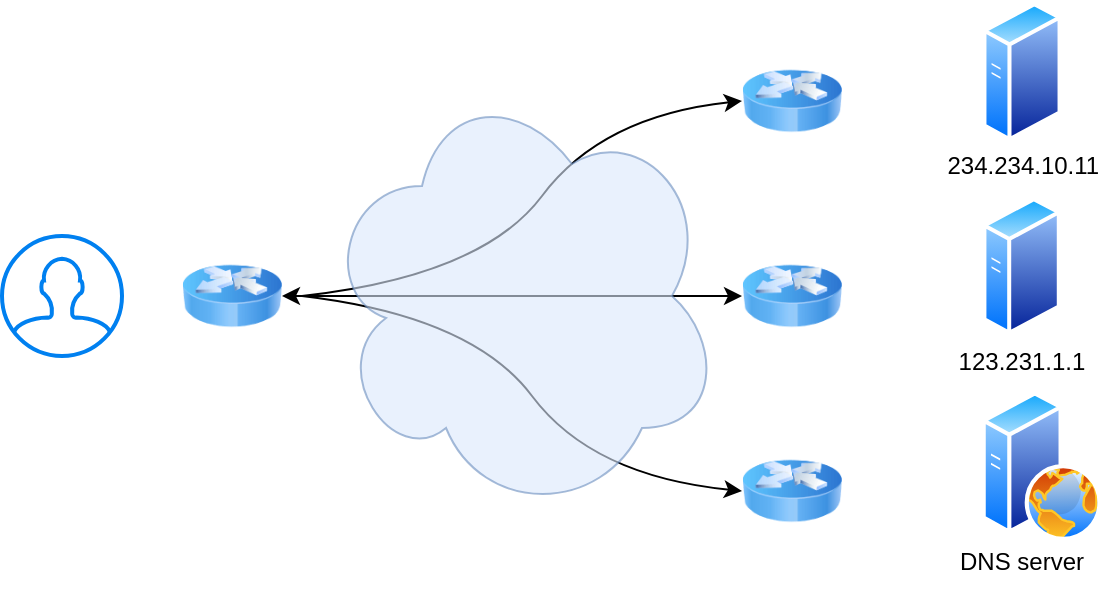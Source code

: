 <mxfile version="20.8.15" type="github">
  <diagram name="Page-1" id="aOqY3RQtG3yumGvtpEk2">
    <mxGraphModel dx="1160" dy="2036" grid="1" gridSize="10" guides="1" tooltips="1" connect="1" arrows="1" fold="1" page="1" pageScale="1" pageWidth="850" pageHeight="1100" math="0" shadow="0">
      <root>
        <mxCell id="0" />
        <mxCell id="1" parent="0" />
        <mxCell id="rW9P9c8KnCAy5u38_Pi6-2" value="" style="aspect=fixed;perimeter=ellipsePerimeter;html=1;align=center;shadow=0;dashed=0;spacingTop=3;image;image=img/lib/active_directory/generic_server.svg;" vertex="1" parent="1">
          <mxGeometry x="600.2" y="-930" width="39.2" height="70" as="geometry" />
        </mxCell>
        <mxCell id="rW9P9c8KnCAy5u38_Pi6-5" value="123.231.1.1" style="text;html=1;strokeColor=none;fillColor=none;align=center;verticalAlign=middle;whiteSpace=wrap;rounded=0;" vertex="1" parent="1">
          <mxGeometry x="580.0" y="-862.5" width="80" height="30" as="geometry" />
        </mxCell>
        <mxCell id="rW9P9c8KnCAy5u38_Pi6-6" value="" style="aspect=fixed;perimeter=ellipsePerimeter;html=1;align=center;shadow=0;dashed=0;spacingTop=3;image;image=img/lib/active_directory/web_server.svg;" vertex="1" parent="1">
          <mxGeometry x="599.8" y="-832.5" width="60" height="75" as="geometry" />
        </mxCell>
        <mxCell id="rW9P9c8KnCAy5u38_Pi6-7" value="DNS server" style="text;html=1;strokeColor=none;fillColor=none;align=center;verticalAlign=middle;whiteSpace=wrap;rounded=0;" vertex="1" parent="1">
          <mxGeometry x="580.0" y="-762.5" width="80" height="30" as="geometry" />
        </mxCell>
        <mxCell id="rW9P9c8KnCAy5u38_Pi6-8" value="" style="html=1;verticalLabelPosition=bottom;align=center;labelBackgroundColor=#ffffff;verticalAlign=top;strokeWidth=2;strokeColor=#0080F0;shadow=0;dashed=0;shape=mxgraph.ios7.icons.user;" vertex="1" parent="1">
          <mxGeometry x="110" y="-910" width="60" height="60" as="geometry" />
        </mxCell>
        <mxCell id="rW9P9c8KnCAy5u38_Pi6-9" value="" style="aspect=fixed;perimeter=ellipsePerimeter;html=1;align=center;shadow=0;dashed=0;spacingTop=3;image;image=img/lib/active_directory/generic_server.svg;" vertex="1" parent="1">
          <mxGeometry x="600.2" y="-1027.5" width="39.6" height="70.71" as="geometry" />
        </mxCell>
        <mxCell id="rW9P9c8KnCAy5u38_Pi6-10" value="&amp;nbsp;234.234.10.11" style="text;html=1;strokeColor=none;fillColor=none;align=center;verticalAlign=middle;whiteSpace=wrap;rounded=0;" vertex="1" parent="1">
          <mxGeometry x="579.4" y="-960" width="80" height="30" as="geometry" />
        </mxCell>
        <mxCell id="rW9P9c8KnCAy5u38_Pi6-11" value="" style="image;html=1;image=img/lib/clip_art/networking/Router_Icon_128x128.png" vertex="1" parent="1">
          <mxGeometry x="200" y="-915" width="50" height="70" as="geometry" />
        </mxCell>
        <mxCell id="rW9P9c8KnCAy5u38_Pi6-12" value="" style="image;html=1;image=img/lib/clip_art/networking/Router_Icon_128x128.png" vertex="1" parent="1">
          <mxGeometry x="480" y="-1012.5" width="50" height="70" as="geometry" />
        </mxCell>
        <mxCell id="rW9P9c8KnCAy5u38_Pi6-13" value="" style="image;html=1;image=img/lib/clip_art/networking/Router_Icon_128x128.png" vertex="1" parent="1">
          <mxGeometry x="480" y="-915" width="50" height="70" as="geometry" />
        </mxCell>
        <mxCell id="rW9P9c8KnCAy5u38_Pi6-14" value="" style="image;html=1;image=img/lib/clip_art/networking/Router_Icon_128x128.png" vertex="1" parent="1">
          <mxGeometry x="480" y="-817.5" width="50" height="70" as="geometry" />
        </mxCell>
        <mxCell id="rW9P9c8KnCAy5u38_Pi6-18" value="" style="curved=1;endArrow=classic;html=1;rounded=0;entryX=0;entryY=0.5;entryDx=0;entryDy=0;" edge="1" parent="1" target="rW9P9c8KnCAy5u38_Pi6-12">
          <mxGeometry width="50" height="50" relative="1" as="geometry">
            <mxPoint x="260" y="-880" as="sourcePoint" />
            <mxPoint x="280" y="-1000" as="targetPoint" />
            <Array as="points">
              <mxPoint x="350" y="-890" />
              <mxPoint x="410" y="-970" />
            </Array>
          </mxGeometry>
        </mxCell>
        <mxCell id="rW9P9c8KnCAy5u38_Pi6-19" value="" style="curved=1;endArrow=classic;html=1;rounded=0;entryX=0;entryY=0.5;entryDx=0;entryDy=0;" edge="1" parent="1" target="rW9P9c8KnCAy5u38_Pi6-14">
          <mxGeometry width="50" height="50" relative="1" as="geometry">
            <mxPoint x="260" y="-880" as="sourcePoint" />
            <mxPoint x="475" y="-782.5" as="targetPoint" />
            <Array as="points">
              <mxPoint x="345" y="-870" />
              <mxPoint x="405" y="-790" />
            </Array>
          </mxGeometry>
        </mxCell>
        <mxCell id="rW9P9c8KnCAy5u38_Pi6-21" value="" style="endArrow=classic;startArrow=classic;html=1;rounded=0;entryX=0;entryY=0.5;entryDx=0;entryDy=0;exitX=1;exitY=0.5;exitDx=0;exitDy=0;" edge="1" parent="1" source="rW9P9c8KnCAy5u38_Pi6-11" target="rW9P9c8KnCAy5u38_Pi6-13">
          <mxGeometry width="50" height="50" relative="1" as="geometry">
            <mxPoint x="400" y="-845" as="sourcePoint" />
            <mxPoint x="450" y="-895" as="targetPoint" />
          </mxGeometry>
        </mxCell>
        <mxCell id="rW9P9c8KnCAy5u38_Pi6-16" value="" style="ellipse;shape=cloud;whiteSpace=wrap;html=1;opacity=60;fillColor=#dae8fc;strokeColor=#6c8ebf;" vertex="1" parent="1">
          <mxGeometry x="270" y="-990" width="200" height="220" as="geometry" />
        </mxCell>
      </root>
    </mxGraphModel>
  </diagram>
</mxfile>
